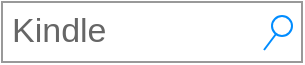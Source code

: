 <mxfile version="20.3.6" type="github"><diagram id="7owxcrfFW0S7-pzrNQvk" name="第 1 页"><mxGraphModel dx="1042" dy="507" grid="1" gridSize="10" guides="1" tooltips="1" connect="1" arrows="1" fold="1" page="1" pageScale="1" pageWidth="827" pageHeight="1169" math="0" shadow="0"><root><mxCell id="0"/><mxCell id="1" parent="0"/><mxCell id="sSKUDfJgeGCfyQRtqZQT-1" value="Kindle" style="strokeWidth=1;shadow=0;dashed=0;align=center;html=1;shape=mxgraph.mockup.forms.searchBox;strokeColor=#999999;mainText=;strokeColor2=#008cff;fontColor=#666666;fontSize=17;align=left;spacingLeft=3;" vertex="1" parent="1"><mxGeometry x="170" y="150" width="150" height="30" as="geometry"/></mxCell></root></mxGraphModel></diagram></mxfile>